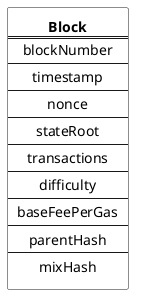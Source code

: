 @startuml block

skinparam DefaultTextAlignment center

rectangle Block #White [
    <b>Block
    ==
    blockNumber
    --
    timestamp
    --
    nonce
    --
    stateRoot
    --
    transactions
    --
    difficulty
    --
    baseFeePerGas
    --
    parentHash
    --
    mixHash
]


@enduml